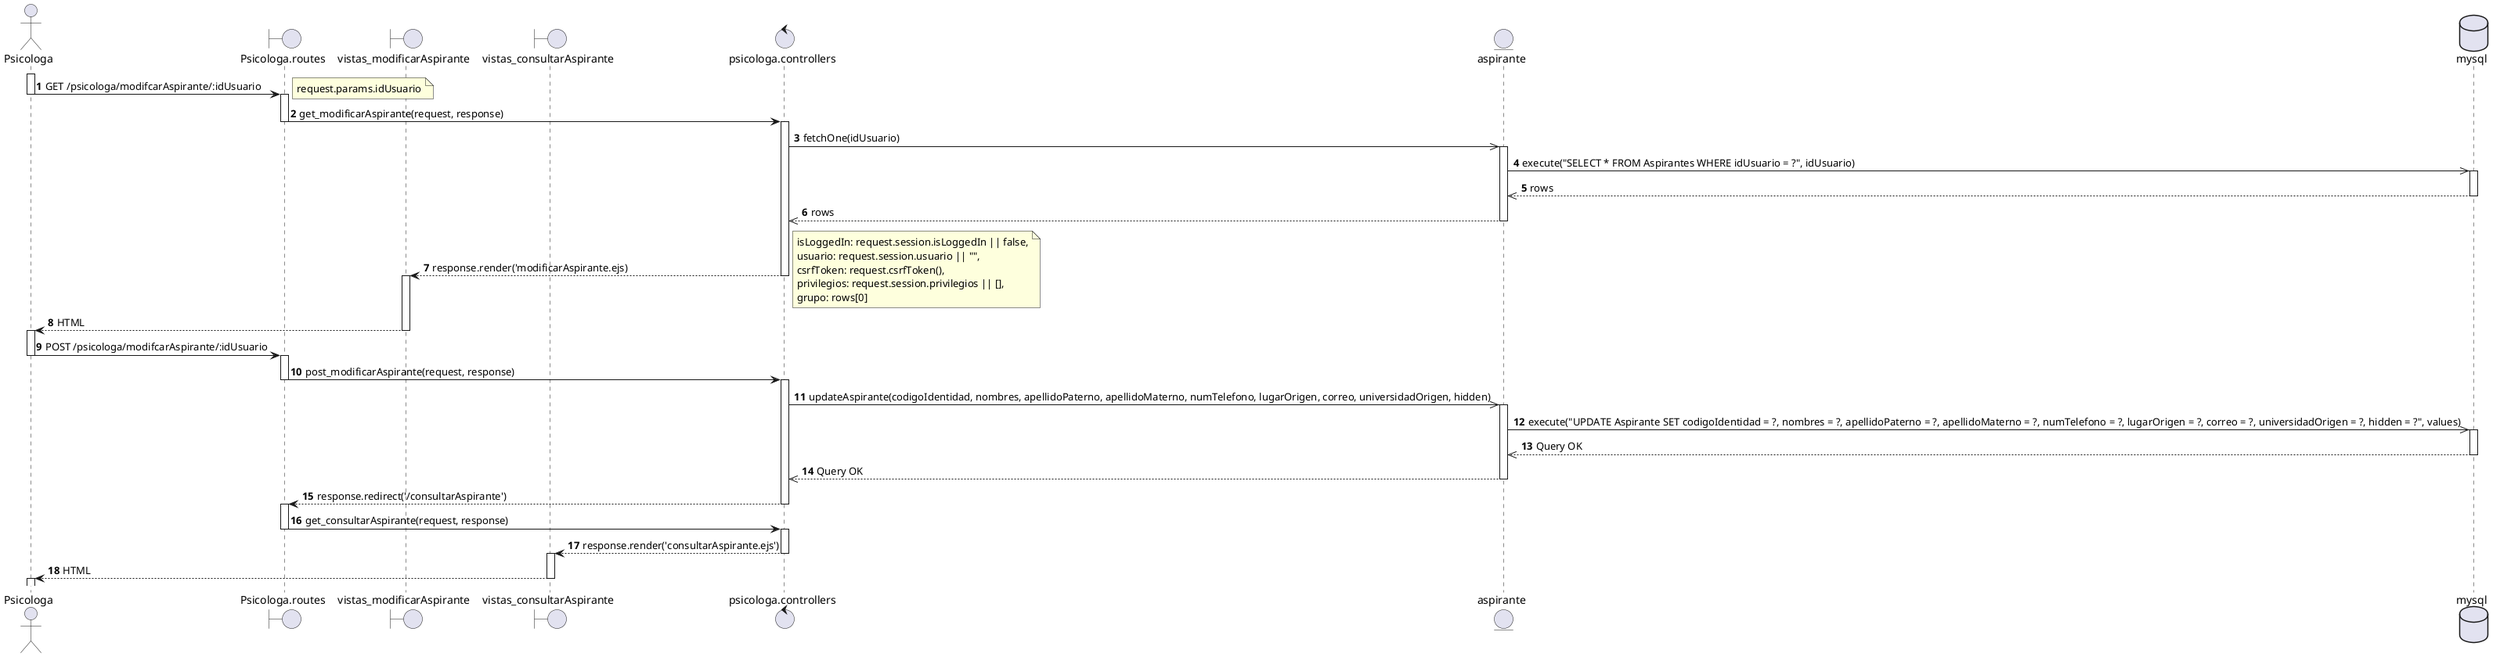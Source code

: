 @startuml modificarAspirante 23
actor Psicologa as a1
boundary Psicologa.routes as a2
boundary vistas_modificarAspirante as a3
boundary vistas_consultarAspirante as a7
control psicologa.controllers as a4
entity aspirante as a5
database mysql as a6

autonumber
activate a1
a1 -> a2: GET /psicologa/modifcarAspirante/:idUsuario
note right
request.params.idUsuario
end note
deactivate a1
activate a2
a2 -> a4: get_modificarAspirante(request, response)
deactivate a2
activate a4
a4 ->>  a5: fetchOne(idUsuario)
activate a5
a5 ->> a6: execute("SELECT * FROM Aspirantes WHERE idUsuario = ?", idUsuario)
activate a6
a6 -->> a5: rows
deactivate a6
a5-->> a4 : rows
deactivate a5
a4 --> a3: response.render('modificarAspirante.ejs)
note right
      isLoggedIn: request.session.isLoggedIn || false,
      usuario: request.session.usuario || "",
      csrfToken: request.csrfToken(),
      privilegios: request.session.privilegios || [],
      grupo: rows[0]
end note
deactivate a4
activate a3
a3 --> a1: HTML
deactivate a3
activate a1
a1 -> a2: POST /psicologa/modifcarAspirante/:idUsuario
deactivate a1
activate a2
a2 -> a4: post_modificarAspirante(request, response)
deactivate a2
activate a4
a4 ->> a5: updateAspirante(codigoIdentidad, nombres, apellidoPaterno, apellidoMaterno, numTelefono, lugarOrigen, correo, universidadOrigen, hidden)
activate a5 
a5 ->> a6: execute("UPDATE Aspirante SET codigoIdentidad = ?, nombres = ?, apellidoPaterno = ?, apellidoMaterno = ?, numTelefono = ?, lugarOrigen = ?, correo = ?, universidadOrigen = ?, hidden = ?", values)
activate a6
a6 -->> a5: Query OK
deactivate a6
a5 -->> a4: Query OK
deactivate a5
a4 --> a2: response.redirect('/consultarAspirante')
deactivate a4
activate a2
a2 -> a4: get_consultarAspirante(request, response)
deactivate a2
activate a4
a4 --> a7: response.render('consultarAspirante.ejs') 
deactivate a4
activate a7
a7 --> a1: HTML
deactivate a7
activate a1


@enduml